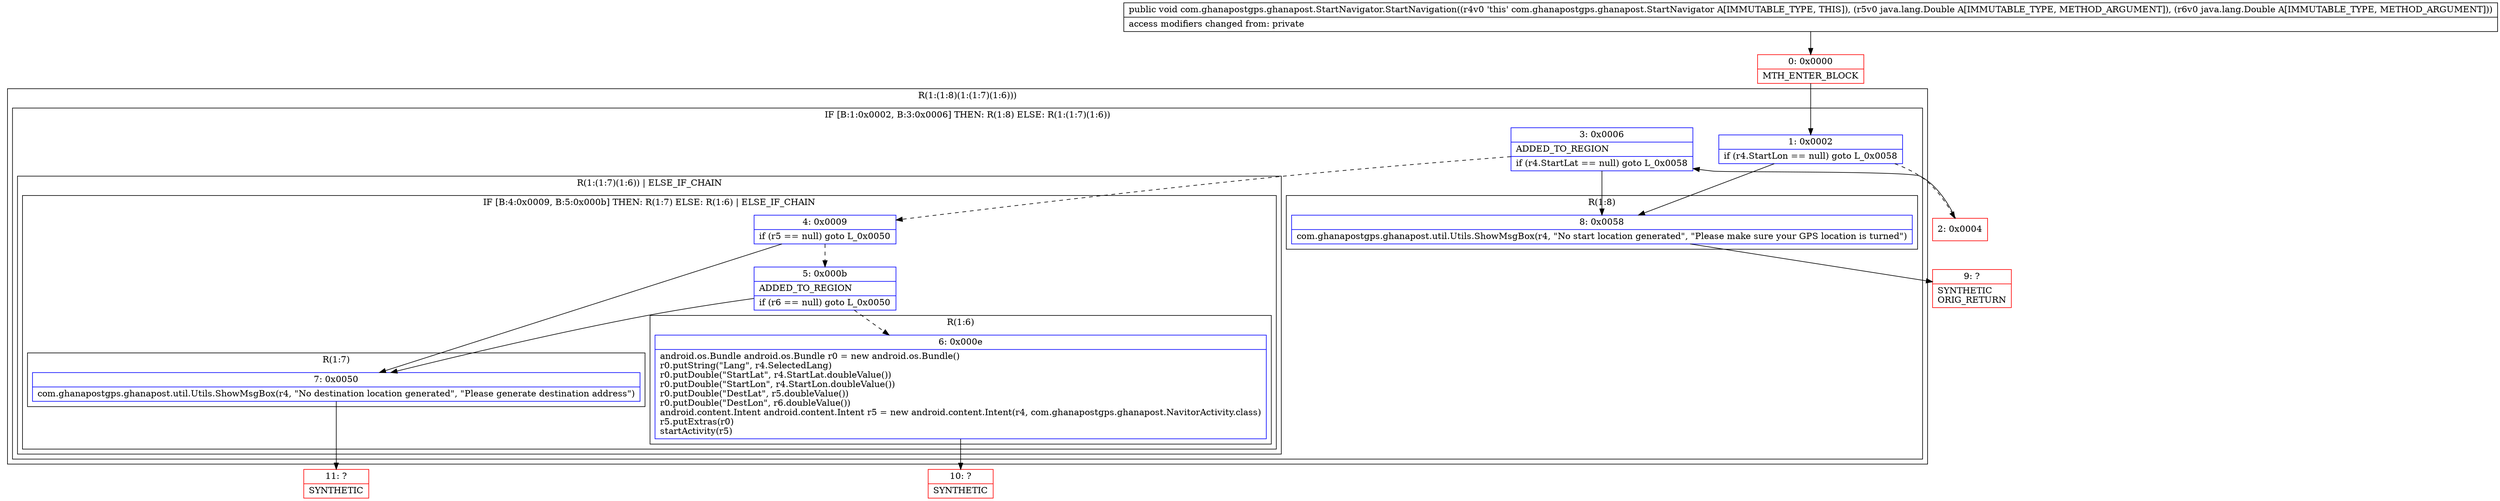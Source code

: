 digraph "CFG forcom.ghanapostgps.ghanapost.StartNavigator.StartNavigation(Ljava\/lang\/Double;Ljava\/lang\/Double;)V" {
subgraph cluster_Region_737257506 {
label = "R(1:(1:8)(1:(1:7)(1:6)))";
node [shape=record,color=blue];
subgraph cluster_IfRegion_862345707 {
label = "IF [B:1:0x0002, B:3:0x0006] THEN: R(1:8) ELSE: R(1:(1:7)(1:6))";
node [shape=record,color=blue];
Node_1 [shape=record,label="{1\:\ 0x0002|if (r4.StartLon == null) goto L_0x0058\l}"];
Node_3 [shape=record,label="{3\:\ 0x0006|ADDED_TO_REGION\l|if (r4.StartLat == null) goto L_0x0058\l}"];
subgraph cluster_Region_1293983442 {
label = "R(1:8)";
node [shape=record,color=blue];
Node_8 [shape=record,label="{8\:\ 0x0058|com.ghanapostgps.ghanapost.util.Utils.ShowMsgBox(r4, \"No start location generated\", \"Please make sure your GPS location is turned\")\l}"];
}
subgraph cluster_Region_1220050394 {
label = "R(1:(1:7)(1:6)) | ELSE_IF_CHAIN\l";
node [shape=record,color=blue];
subgraph cluster_IfRegion_1848536151 {
label = "IF [B:4:0x0009, B:5:0x000b] THEN: R(1:7) ELSE: R(1:6) | ELSE_IF_CHAIN\l";
node [shape=record,color=blue];
Node_4 [shape=record,label="{4\:\ 0x0009|if (r5 == null) goto L_0x0050\l}"];
Node_5 [shape=record,label="{5\:\ 0x000b|ADDED_TO_REGION\l|if (r6 == null) goto L_0x0050\l}"];
subgraph cluster_Region_1871108472 {
label = "R(1:7)";
node [shape=record,color=blue];
Node_7 [shape=record,label="{7\:\ 0x0050|com.ghanapostgps.ghanapost.util.Utils.ShowMsgBox(r4, \"No destination location generated\", \"Please generate destination address\")\l}"];
}
subgraph cluster_Region_1250106600 {
label = "R(1:6)";
node [shape=record,color=blue];
Node_6 [shape=record,label="{6\:\ 0x000e|android.os.Bundle android.os.Bundle r0 = new android.os.Bundle()\lr0.putString(\"Lang\", r4.SelectedLang)\lr0.putDouble(\"StartLat\", r4.StartLat.doubleValue())\lr0.putDouble(\"StartLon\", r4.StartLon.doubleValue())\lr0.putDouble(\"DestLat\", r5.doubleValue())\lr0.putDouble(\"DestLon\", r6.doubleValue())\landroid.content.Intent android.content.Intent r5 = new android.content.Intent(r4, com.ghanapostgps.ghanapost.NavitorActivity.class)\lr5.putExtras(r0)\lstartActivity(r5)\l}"];
}
}
}
}
}
Node_0 [shape=record,color=red,label="{0\:\ 0x0000|MTH_ENTER_BLOCK\l}"];
Node_2 [shape=record,color=red,label="{2\:\ 0x0004}"];
Node_9 [shape=record,color=red,label="{9\:\ ?|SYNTHETIC\lORIG_RETURN\l}"];
Node_10 [shape=record,color=red,label="{10\:\ ?|SYNTHETIC\l}"];
Node_11 [shape=record,color=red,label="{11\:\ ?|SYNTHETIC\l}"];
MethodNode[shape=record,label="{public void com.ghanapostgps.ghanapost.StartNavigator.StartNavigation((r4v0 'this' com.ghanapostgps.ghanapost.StartNavigator A[IMMUTABLE_TYPE, THIS]), (r5v0 java.lang.Double A[IMMUTABLE_TYPE, METHOD_ARGUMENT]), (r6v0 java.lang.Double A[IMMUTABLE_TYPE, METHOD_ARGUMENT]))  | access modifiers changed from: private\l}"];
MethodNode -> Node_0;
Node_1 -> Node_2[style=dashed];
Node_1 -> Node_8;
Node_3 -> Node_4[style=dashed];
Node_3 -> Node_8;
Node_8 -> Node_9;
Node_4 -> Node_5[style=dashed];
Node_4 -> Node_7;
Node_5 -> Node_6[style=dashed];
Node_5 -> Node_7;
Node_7 -> Node_11;
Node_6 -> Node_10;
Node_0 -> Node_1;
Node_2 -> Node_3;
}

